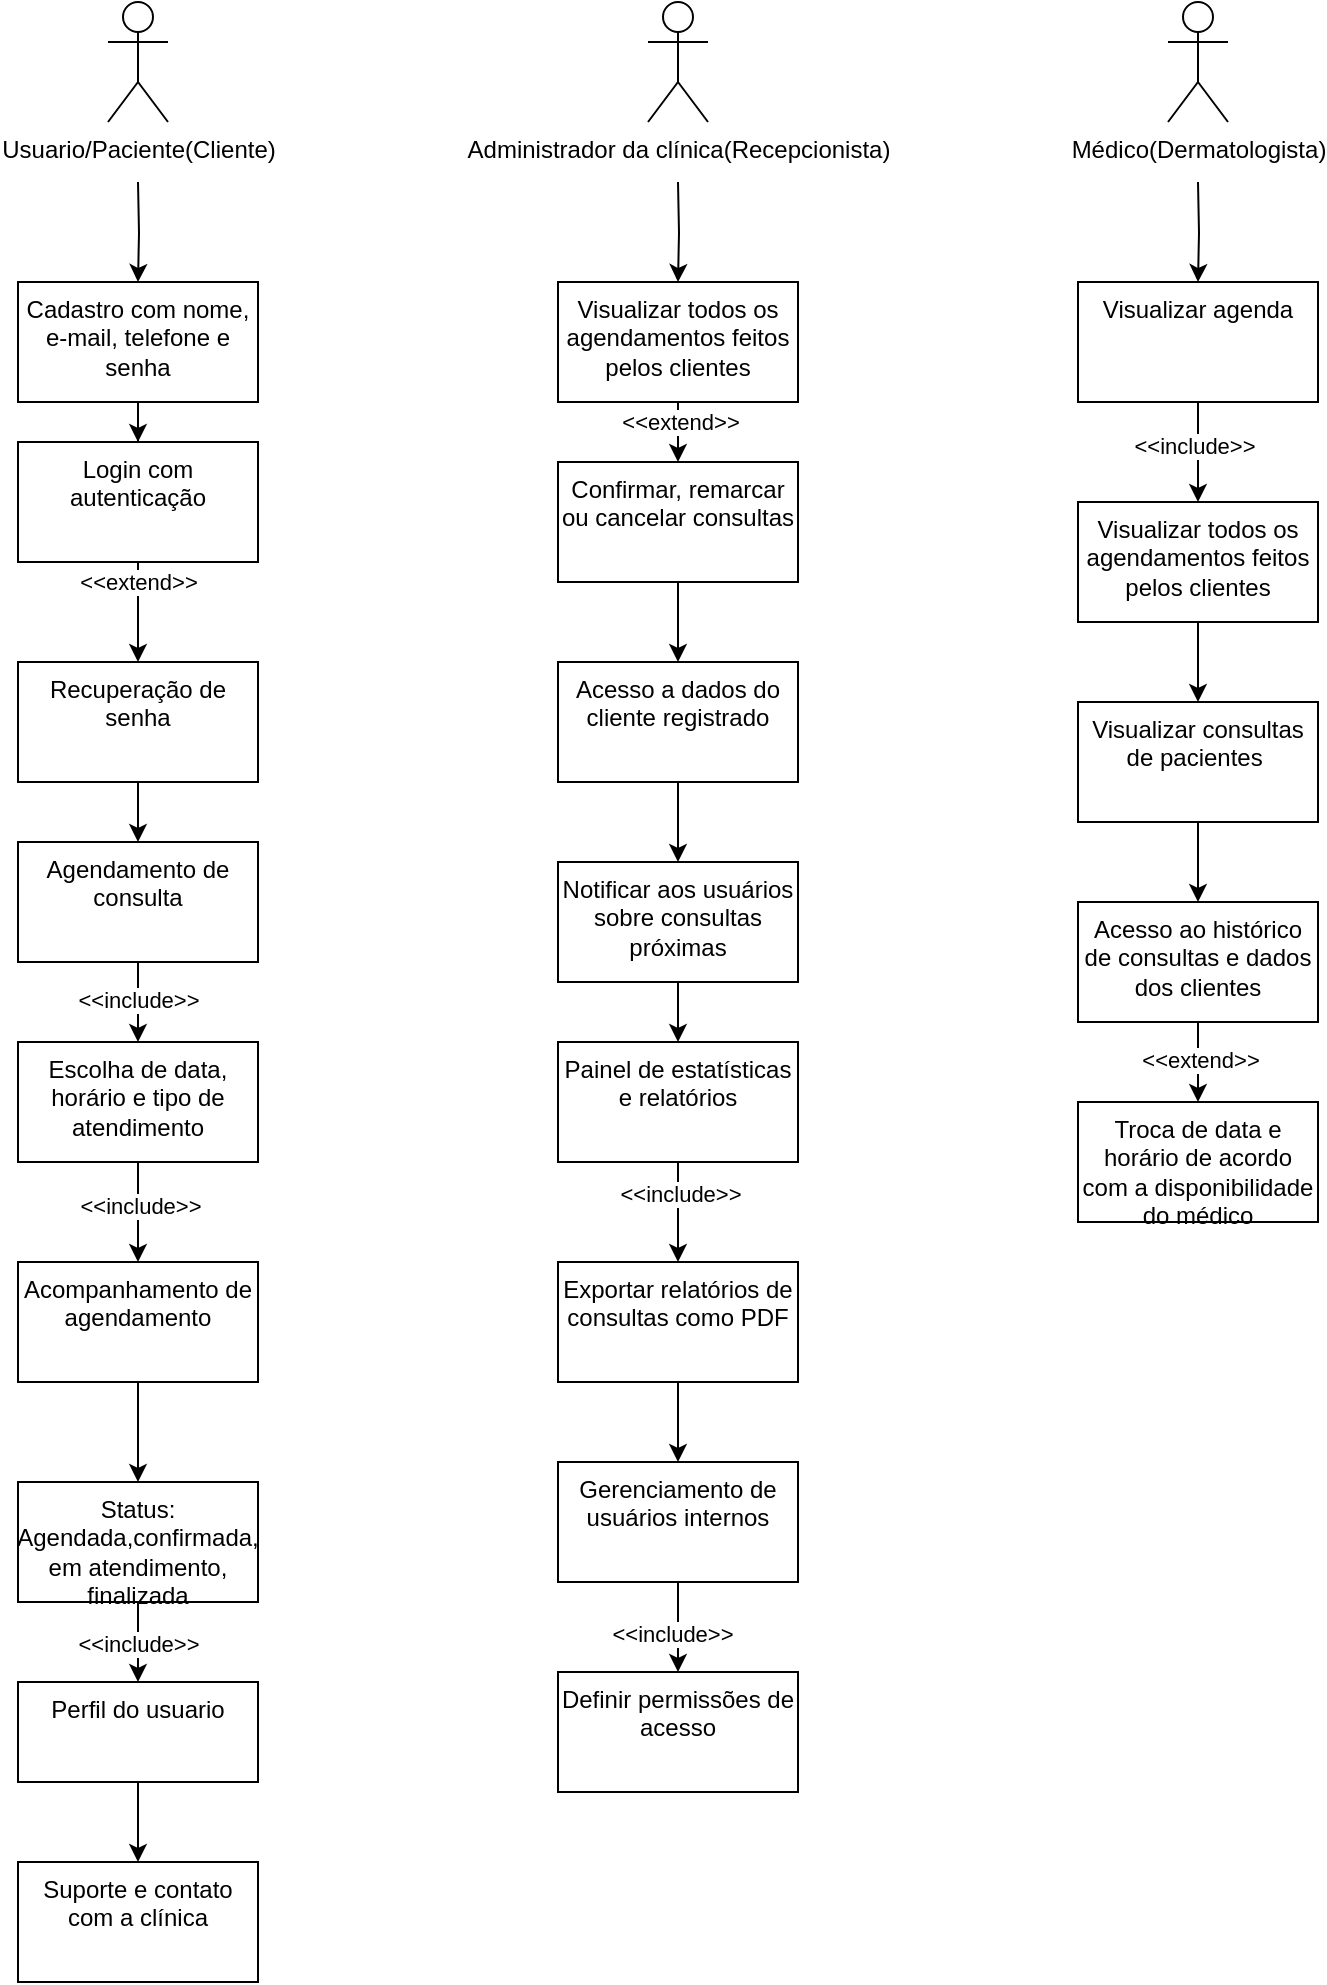 <mxfile version="26.2.13">
  <diagram name="Página-1" id="MwGWJP87P9zumKJYnPod">
    <mxGraphModel dx="874" dy="473" grid="1" gridSize="10" guides="1" tooltips="1" connect="1" arrows="1" fold="1" page="1" pageScale="1" pageWidth="827" pageHeight="1169" math="0" shadow="0">
      <root>
        <mxCell id="0" />
        <mxCell id="1" parent="0" />
        <mxCell id="_1qr9PyPMLD9ZtLmiUYb-10" value="" style="edgeStyle=orthogonalEdgeStyle;rounded=0;orthogonalLoop=1;jettySize=auto;html=1;" edge="1" parent="1" target="_1qr9PyPMLD9ZtLmiUYb-9">
          <mxGeometry relative="1" as="geometry">
            <mxPoint x="165" y="150" as="sourcePoint" />
          </mxGeometry>
        </mxCell>
        <mxCell id="_1qr9PyPMLD9ZtLmiUYb-1" value="Usuario/Paciente(Cliente)" style="shape=umlActor;verticalLabelPosition=bottom;verticalAlign=top;html=1;outlineConnect=0;" vertex="1" parent="1">
          <mxGeometry x="150" y="60" width="30" height="60" as="geometry" />
        </mxCell>
        <mxCell id="_1qr9PyPMLD9ZtLmiUYb-42" value="" style="edgeStyle=orthogonalEdgeStyle;rounded=0;orthogonalLoop=1;jettySize=auto;html=1;" edge="1" parent="1" target="_1qr9PyPMLD9ZtLmiUYb-41">
          <mxGeometry relative="1" as="geometry">
            <mxPoint x="435" y="150" as="sourcePoint" />
          </mxGeometry>
        </mxCell>
        <mxCell id="_1qr9PyPMLD9ZtLmiUYb-2" value="Administrador da clínica(Recepcionista)" style="shape=umlActor;verticalLabelPosition=bottom;verticalAlign=top;html=1;outlineConnect=0;" vertex="1" parent="1">
          <mxGeometry x="420" y="60" width="30" height="60" as="geometry" />
        </mxCell>
        <mxCell id="_1qr9PyPMLD9ZtLmiUYb-64" value="" style="edgeStyle=orthogonalEdgeStyle;rounded=0;orthogonalLoop=1;jettySize=auto;html=1;" edge="1" parent="1" target="_1qr9PyPMLD9ZtLmiUYb-63">
          <mxGeometry relative="1" as="geometry">
            <mxPoint x="695" y="150" as="sourcePoint" />
          </mxGeometry>
        </mxCell>
        <mxCell id="_1qr9PyPMLD9ZtLmiUYb-7" value="Médico(Dermatologista)" style="shape=umlActor;verticalLabelPosition=bottom;verticalAlign=top;html=1;outlineConnect=0;" vertex="1" parent="1">
          <mxGeometry x="680" y="60" width="30" height="60" as="geometry" />
        </mxCell>
        <mxCell id="_1qr9PyPMLD9ZtLmiUYb-12" value="" style="edgeStyle=orthogonalEdgeStyle;rounded=0;orthogonalLoop=1;jettySize=auto;html=1;" edge="1" parent="1" source="_1qr9PyPMLD9ZtLmiUYb-9" target="_1qr9PyPMLD9ZtLmiUYb-11">
          <mxGeometry relative="1" as="geometry" />
        </mxCell>
        <mxCell id="_1qr9PyPMLD9ZtLmiUYb-9" value="Cadastro com nome, e-mail, telefone e senha" style="whiteSpace=wrap;html=1;verticalAlign=top;" vertex="1" parent="1">
          <mxGeometry x="105" y="200" width="120" height="60" as="geometry" />
        </mxCell>
        <mxCell id="_1qr9PyPMLD9ZtLmiUYb-14" value="" style="edgeStyle=orthogonalEdgeStyle;rounded=0;orthogonalLoop=1;jettySize=auto;html=1;" edge="1" parent="1" source="_1qr9PyPMLD9ZtLmiUYb-11" target="_1qr9PyPMLD9ZtLmiUYb-13">
          <mxGeometry relative="1" as="geometry" />
        </mxCell>
        <mxCell id="_1qr9PyPMLD9ZtLmiUYb-23" value="&amp;lt;&amp;lt;extend&amp;gt;&amp;gt;" style="edgeLabel;html=1;align=center;verticalAlign=middle;resizable=0;points=[];" vertex="1" connectable="0" parent="_1qr9PyPMLD9ZtLmiUYb-14">
          <mxGeometry x="-0.63" relative="1" as="geometry">
            <mxPoint as="offset" />
          </mxGeometry>
        </mxCell>
        <mxCell id="_1qr9PyPMLD9ZtLmiUYb-11" value="Login com autenticação" style="whiteSpace=wrap;html=1;verticalAlign=top;" vertex="1" parent="1">
          <mxGeometry x="105" y="280" width="120" height="60" as="geometry" />
        </mxCell>
        <mxCell id="_1qr9PyPMLD9ZtLmiUYb-27" value="" style="edgeStyle=orthogonalEdgeStyle;rounded=0;orthogonalLoop=1;jettySize=auto;html=1;" edge="1" parent="1" source="_1qr9PyPMLD9ZtLmiUYb-13" target="_1qr9PyPMLD9ZtLmiUYb-26">
          <mxGeometry relative="1" as="geometry" />
        </mxCell>
        <mxCell id="_1qr9PyPMLD9ZtLmiUYb-13" value="Recuperação de senha" style="whiteSpace=wrap;html=1;verticalAlign=top;" vertex="1" parent="1">
          <mxGeometry x="105" y="390" width="120" height="60" as="geometry" />
        </mxCell>
        <mxCell id="_1qr9PyPMLD9ZtLmiUYb-18" value="" style="edgeStyle=orthogonalEdgeStyle;rounded=0;orthogonalLoop=1;jettySize=auto;html=1;exitX=0.5;exitY=1;exitDx=0;exitDy=0;" edge="1" parent="1" source="_1qr9PyPMLD9ZtLmiUYb-11" target="_1qr9PyPMLD9ZtLmiUYb-11">
          <mxGeometry relative="1" as="geometry">
            <mxPoint x="240" y="370" as="sourcePoint" />
          </mxGeometry>
        </mxCell>
        <mxCell id="_1qr9PyPMLD9ZtLmiUYb-29" value="" style="edgeStyle=orthogonalEdgeStyle;rounded=0;orthogonalLoop=1;jettySize=auto;html=1;" edge="1" parent="1" source="_1qr9PyPMLD9ZtLmiUYb-26" target="_1qr9PyPMLD9ZtLmiUYb-28">
          <mxGeometry relative="1" as="geometry" />
        </mxCell>
        <mxCell id="_1qr9PyPMLD9ZtLmiUYb-30" value="&amp;lt;&amp;lt;include&amp;gt;&amp;gt;" style="edgeLabel;html=1;align=center;verticalAlign=middle;resizable=0;points=[];" vertex="1" connectable="0" parent="_1qr9PyPMLD9ZtLmiUYb-29">
          <mxGeometry x="-0.075" relative="1" as="geometry">
            <mxPoint as="offset" />
          </mxGeometry>
        </mxCell>
        <mxCell id="_1qr9PyPMLD9ZtLmiUYb-26" value="Agendamento de consulta" style="whiteSpace=wrap;html=1;verticalAlign=top;" vertex="1" parent="1">
          <mxGeometry x="105" y="480" width="120" height="60" as="geometry" />
        </mxCell>
        <mxCell id="_1qr9PyPMLD9ZtLmiUYb-32" value="" style="edgeStyle=orthogonalEdgeStyle;rounded=0;orthogonalLoop=1;jettySize=auto;html=1;" edge="1" parent="1" source="_1qr9PyPMLD9ZtLmiUYb-28" target="_1qr9PyPMLD9ZtLmiUYb-31">
          <mxGeometry relative="1" as="geometry" />
        </mxCell>
        <mxCell id="_1qr9PyPMLD9ZtLmiUYb-33" value="&amp;lt;&amp;lt;include&amp;gt;&amp;gt;" style="edgeLabel;html=1;align=center;verticalAlign=middle;resizable=0;points=[];" vertex="1" connectable="0" parent="_1qr9PyPMLD9ZtLmiUYb-32">
          <mxGeometry x="-0.12" y="1" relative="1" as="geometry">
            <mxPoint as="offset" />
          </mxGeometry>
        </mxCell>
        <mxCell id="_1qr9PyPMLD9ZtLmiUYb-28" value="Escolha de data, horário e tipo de atendimento" style="whiteSpace=wrap;html=1;verticalAlign=top;" vertex="1" parent="1">
          <mxGeometry x="105" y="580" width="120" height="60" as="geometry" />
        </mxCell>
        <mxCell id="_1qr9PyPMLD9ZtLmiUYb-35" value="" style="edgeStyle=orthogonalEdgeStyle;rounded=0;orthogonalLoop=1;jettySize=auto;html=1;" edge="1" parent="1" source="_1qr9PyPMLD9ZtLmiUYb-31" target="_1qr9PyPMLD9ZtLmiUYb-34">
          <mxGeometry relative="1" as="geometry" />
        </mxCell>
        <mxCell id="_1qr9PyPMLD9ZtLmiUYb-31" value="Acompanhamento de agendamento" style="whiteSpace=wrap;html=1;verticalAlign=top;" vertex="1" parent="1">
          <mxGeometry x="105" y="690" width="120" height="60" as="geometry" />
        </mxCell>
        <mxCell id="_1qr9PyPMLD9ZtLmiUYb-37" value="" style="edgeStyle=orthogonalEdgeStyle;rounded=0;orthogonalLoop=1;jettySize=auto;html=1;" edge="1" parent="1" source="_1qr9PyPMLD9ZtLmiUYb-34" target="_1qr9PyPMLD9ZtLmiUYb-36">
          <mxGeometry relative="1" as="geometry" />
        </mxCell>
        <mxCell id="_1qr9PyPMLD9ZtLmiUYb-38" value="&amp;lt;&amp;lt;include&amp;gt;&amp;gt;" style="edgeLabel;html=1;align=center;verticalAlign=middle;resizable=0;points=[];" vertex="1" connectable="0" parent="_1qr9PyPMLD9ZtLmiUYb-37">
          <mxGeometry x="0.025" relative="1" as="geometry">
            <mxPoint as="offset" />
          </mxGeometry>
        </mxCell>
        <mxCell id="_1qr9PyPMLD9ZtLmiUYb-34" value="Status: Agendada,confirmada, em atendimento, finalizada" style="whiteSpace=wrap;html=1;verticalAlign=top;" vertex="1" parent="1">
          <mxGeometry x="105" y="800" width="120" height="60" as="geometry" />
        </mxCell>
        <mxCell id="_1qr9PyPMLD9ZtLmiUYb-40" value="" style="edgeStyle=orthogonalEdgeStyle;rounded=0;orthogonalLoop=1;jettySize=auto;html=1;" edge="1" parent="1" source="_1qr9PyPMLD9ZtLmiUYb-36" target="_1qr9PyPMLD9ZtLmiUYb-39">
          <mxGeometry relative="1" as="geometry" />
        </mxCell>
        <mxCell id="_1qr9PyPMLD9ZtLmiUYb-36" value="Perfil do usuario" style="whiteSpace=wrap;html=1;verticalAlign=top;" vertex="1" parent="1">
          <mxGeometry x="105" y="900" width="120" height="50" as="geometry" />
        </mxCell>
        <mxCell id="_1qr9PyPMLD9ZtLmiUYb-39" value="Suporte e contato com a clínica" style="whiteSpace=wrap;html=1;verticalAlign=top;" vertex="1" parent="1">
          <mxGeometry x="105" y="990" width="120" height="60" as="geometry" />
        </mxCell>
        <mxCell id="_1qr9PyPMLD9ZtLmiUYb-44" value="" style="edgeStyle=orthogonalEdgeStyle;rounded=0;orthogonalLoop=1;jettySize=auto;html=1;" edge="1" parent="1" source="_1qr9PyPMLD9ZtLmiUYb-41" target="_1qr9PyPMLD9ZtLmiUYb-43">
          <mxGeometry relative="1" as="geometry" />
        </mxCell>
        <mxCell id="_1qr9PyPMLD9ZtLmiUYb-45" value="&amp;lt;&amp;lt;extend&amp;gt;&amp;gt;" style="edgeLabel;html=1;align=center;verticalAlign=middle;resizable=0;points=[];" vertex="1" connectable="0" parent="_1qr9PyPMLD9ZtLmiUYb-44">
          <mxGeometry x="0.2" y="1" relative="1" as="geometry">
            <mxPoint as="offset" />
          </mxGeometry>
        </mxCell>
        <mxCell id="_1qr9PyPMLD9ZtLmiUYb-41" value="Visualizar todos os agendamentos feitos pelos clientes" style="whiteSpace=wrap;html=1;verticalAlign=top;" vertex="1" parent="1">
          <mxGeometry x="375" y="200" width="120" height="60" as="geometry" />
        </mxCell>
        <mxCell id="_1qr9PyPMLD9ZtLmiUYb-47" value="" style="edgeStyle=orthogonalEdgeStyle;rounded=0;orthogonalLoop=1;jettySize=auto;html=1;" edge="1" parent="1" source="_1qr9PyPMLD9ZtLmiUYb-43" target="_1qr9PyPMLD9ZtLmiUYb-46">
          <mxGeometry relative="1" as="geometry" />
        </mxCell>
        <mxCell id="_1qr9PyPMLD9ZtLmiUYb-43" value="Confirmar, remarcar ou cancelar consultas" style="whiteSpace=wrap;html=1;verticalAlign=top;" vertex="1" parent="1">
          <mxGeometry x="375" y="290" width="120" height="60" as="geometry" />
        </mxCell>
        <mxCell id="_1qr9PyPMLD9ZtLmiUYb-49" value="" style="edgeStyle=orthogonalEdgeStyle;rounded=0;orthogonalLoop=1;jettySize=auto;html=1;" edge="1" parent="1" source="_1qr9PyPMLD9ZtLmiUYb-46" target="_1qr9PyPMLD9ZtLmiUYb-48">
          <mxGeometry relative="1" as="geometry" />
        </mxCell>
        <mxCell id="_1qr9PyPMLD9ZtLmiUYb-46" value="Acesso a dados do cliente registrado" style="whiteSpace=wrap;html=1;verticalAlign=top;" vertex="1" parent="1">
          <mxGeometry x="375" y="390" width="120" height="60" as="geometry" />
        </mxCell>
        <mxCell id="_1qr9PyPMLD9ZtLmiUYb-51" value="" style="edgeStyle=orthogonalEdgeStyle;rounded=0;orthogonalLoop=1;jettySize=auto;html=1;" edge="1" parent="1" source="_1qr9PyPMLD9ZtLmiUYb-48" target="_1qr9PyPMLD9ZtLmiUYb-50">
          <mxGeometry relative="1" as="geometry" />
        </mxCell>
        <mxCell id="_1qr9PyPMLD9ZtLmiUYb-48" value="Notificar aos usuários sobre consultas próximas" style="whiteSpace=wrap;html=1;verticalAlign=top;" vertex="1" parent="1">
          <mxGeometry x="375" y="490" width="120" height="60" as="geometry" />
        </mxCell>
        <mxCell id="_1qr9PyPMLD9ZtLmiUYb-56" value="" style="edgeStyle=orthogonalEdgeStyle;rounded=0;orthogonalLoop=1;jettySize=auto;html=1;" edge="1" parent="1" source="_1qr9PyPMLD9ZtLmiUYb-50" target="_1qr9PyPMLD9ZtLmiUYb-55">
          <mxGeometry relative="1" as="geometry" />
        </mxCell>
        <mxCell id="_1qr9PyPMLD9ZtLmiUYb-57" value="&amp;lt;&amp;lt;include&amp;gt;&amp;gt;" style="edgeLabel;html=1;align=center;verticalAlign=middle;resizable=0;points=[];" vertex="1" connectable="0" parent="_1qr9PyPMLD9ZtLmiUYb-56">
          <mxGeometry x="-0.36" y="1" relative="1" as="geometry">
            <mxPoint as="offset" />
          </mxGeometry>
        </mxCell>
        <mxCell id="_1qr9PyPMLD9ZtLmiUYb-50" value="Painel de estatísticas e relatórios" style="whiteSpace=wrap;html=1;verticalAlign=top;" vertex="1" parent="1">
          <mxGeometry x="375" y="580" width="120" height="60" as="geometry" />
        </mxCell>
        <mxCell id="_1qr9PyPMLD9ZtLmiUYb-59" value="" style="edgeStyle=orthogonalEdgeStyle;rounded=0;orthogonalLoop=1;jettySize=auto;html=1;" edge="1" parent="1" source="_1qr9PyPMLD9ZtLmiUYb-55" target="_1qr9PyPMLD9ZtLmiUYb-58">
          <mxGeometry relative="1" as="geometry" />
        </mxCell>
        <mxCell id="_1qr9PyPMLD9ZtLmiUYb-55" value="Exportar relatórios de consultas como PDF" style="whiteSpace=wrap;html=1;verticalAlign=top;" vertex="1" parent="1">
          <mxGeometry x="375" y="690" width="120" height="60" as="geometry" />
        </mxCell>
        <mxCell id="_1qr9PyPMLD9ZtLmiUYb-61" value="" style="edgeStyle=orthogonalEdgeStyle;rounded=0;orthogonalLoop=1;jettySize=auto;html=1;" edge="1" parent="1" source="_1qr9PyPMLD9ZtLmiUYb-58" target="_1qr9PyPMLD9ZtLmiUYb-60">
          <mxGeometry relative="1" as="geometry" />
        </mxCell>
        <mxCell id="_1qr9PyPMLD9ZtLmiUYb-62" value="&amp;lt;&amp;lt;include&amp;gt;&amp;gt;" style="edgeLabel;html=1;align=center;verticalAlign=middle;resizable=0;points=[];" vertex="1" connectable="0" parent="_1qr9PyPMLD9ZtLmiUYb-61">
          <mxGeometry x="0.156" y="-3" relative="1" as="geometry">
            <mxPoint as="offset" />
          </mxGeometry>
        </mxCell>
        <mxCell id="_1qr9PyPMLD9ZtLmiUYb-58" value="Gerenciamento de usuários internos" style="whiteSpace=wrap;html=1;verticalAlign=top;" vertex="1" parent="1">
          <mxGeometry x="375" y="790" width="120" height="60" as="geometry" />
        </mxCell>
        <mxCell id="_1qr9PyPMLD9ZtLmiUYb-60" value="Definir permissões de acesso" style="whiteSpace=wrap;html=1;verticalAlign=top;" vertex="1" parent="1">
          <mxGeometry x="375" y="895" width="120" height="60" as="geometry" />
        </mxCell>
        <mxCell id="_1qr9PyPMLD9ZtLmiUYb-66" value="" style="edgeStyle=orthogonalEdgeStyle;rounded=0;orthogonalLoop=1;jettySize=auto;html=1;" edge="1" parent="1" source="_1qr9PyPMLD9ZtLmiUYb-63" target="_1qr9PyPMLD9ZtLmiUYb-65">
          <mxGeometry relative="1" as="geometry" />
        </mxCell>
        <mxCell id="_1qr9PyPMLD9ZtLmiUYb-67" value="&amp;lt;&amp;lt;include&amp;gt;&amp;gt;" style="edgeLabel;html=1;align=center;verticalAlign=middle;resizable=0;points=[];" vertex="1" connectable="0" parent="_1qr9PyPMLD9ZtLmiUYb-66">
          <mxGeometry x="-0.12" y="-2" relative="1" as="geometry">
            <mxPoint as="offset" />
          </mxGeometry>
        </mxCell>
        <mxCell id="_1qr9PyPMLD9ZtLmiUYb-63" value="Visualizar agenda" style="whiteSpace=wrap;html=1;verticalAlign=top;" vertex="1" parent="1">
          <mxGeometry x="635" y="200" width="120" height="60" as="geometry" />
        </mxCell>
        <mxCell id="_1qr9PyPMLD9ZtLmiUYb-69" value="" style="edgeStyle=orthogonalEdgeStyle;rounded=0;orthogonalLoop=1;jettySize=auto;html=1;" edge="1" parent="1" source="_1qr9PyPMLD9ZtLmiUYb-65" target="_1qr9PyPMLD9ZtLmiUYb-68">
          <mxGeometry relative="1" as="geometry" />
        </mxCell>
        <mxCell id="_1qr9PyPMLD9ZtLmiUYb-65" value="Visualizar todos os agendamentos feitos pelos clientes" style="whiteSpace=wrap;html=1;verticalAlign=top;" vertex="1" parent="1">
          <mxGeometry x="635" y="310" width="120" height="60" as="geometry" />
        </mxCell>
        <mxCell id="_1qr9PyPMLD9ZtLmiUYb-72" value="" style="edgeStyle=orthogonalEdgeStyle;rounded=0;orthogonalLoop=1;jettySize=auto;html=1;" edge="1" parent="1" source="_1qr9PyPMLD9ZtLmiUYb-68" target="_1qr9PyPMLD9ZtLmiUYb-71">
          <mxGeometry relative="1" as="geometry" />
        </mxCell>
        <mxCell id="_1qr9PyPMLD9ZtLmiUYb-68" value="Visualizar consultas de pacientes&amp;nbsp;" style="whiteSpace=wrap;html=1;verticalAlign=top;" vertex="1" parent="1">
          <mxGeometry x="635" y="410" width="120" height="60" as="geometry" />
        </mxCell>
        <mxCell id="_1qr9PyPMLD9ZtLmiUYb-74" value="" style="edgeStyle=orthogonalEdgeStyle;rounded=0;orthogonalLoop=1;jettySize=auto;html=1;" edge="1" parent="1" source="_1qr9PyPMLD9ZtLmiUYb-71" target="_1qr9PyPMLD9ZtLmiUYb-73">
          <mxGeometry relative="1" as="geometry" />
        </mxCell>
        <mxCell id="_1qr9PyPMLD9ZtLmiUYb-75" value="&amp;lt;&amp;lt;extend&amp;gt;&amp;gt;" style="edgeLabel;html=1;align=center;verticalAlign=middle;resizable=0;points=[];" vertex="1" connectable="0" parent="_1qr9PyPMLD9ZtLmiUYb-74">
          <mxGeometry x="-0.05" y="1" relative="1" as="geometry">
            <mxPoint as="offset" />
          </mxGeometry>
        </mxCell>
        <mxCell id="_1qr9PyPMLD9ZtLmiUYb-71" value="Acesso ao histórico de consultas e dados dos clientes" style="whiteSpace=wrap;html=1;verticalAlign=top;" vertex="1" parent="1">
          <mxGeometry x="635" y="510" width="120" height="60" as="geometry" />
        </mxCell>
        <mxCell id="_1qr9PyPMLD9ZtLmiUYb-73" value="Troca de data e horário de acordo com a disponibilidade do médico" style="whiteSpace=wrap;html=1;verticalAlign=top;" vertex="1" parent="1">
          <mxGeometry x="635" y="610" width="120" height="60" as="geometry" />
        </mxCell>
      </root>
    </mxGraphModel>
  </diagram>
</mxfile>
